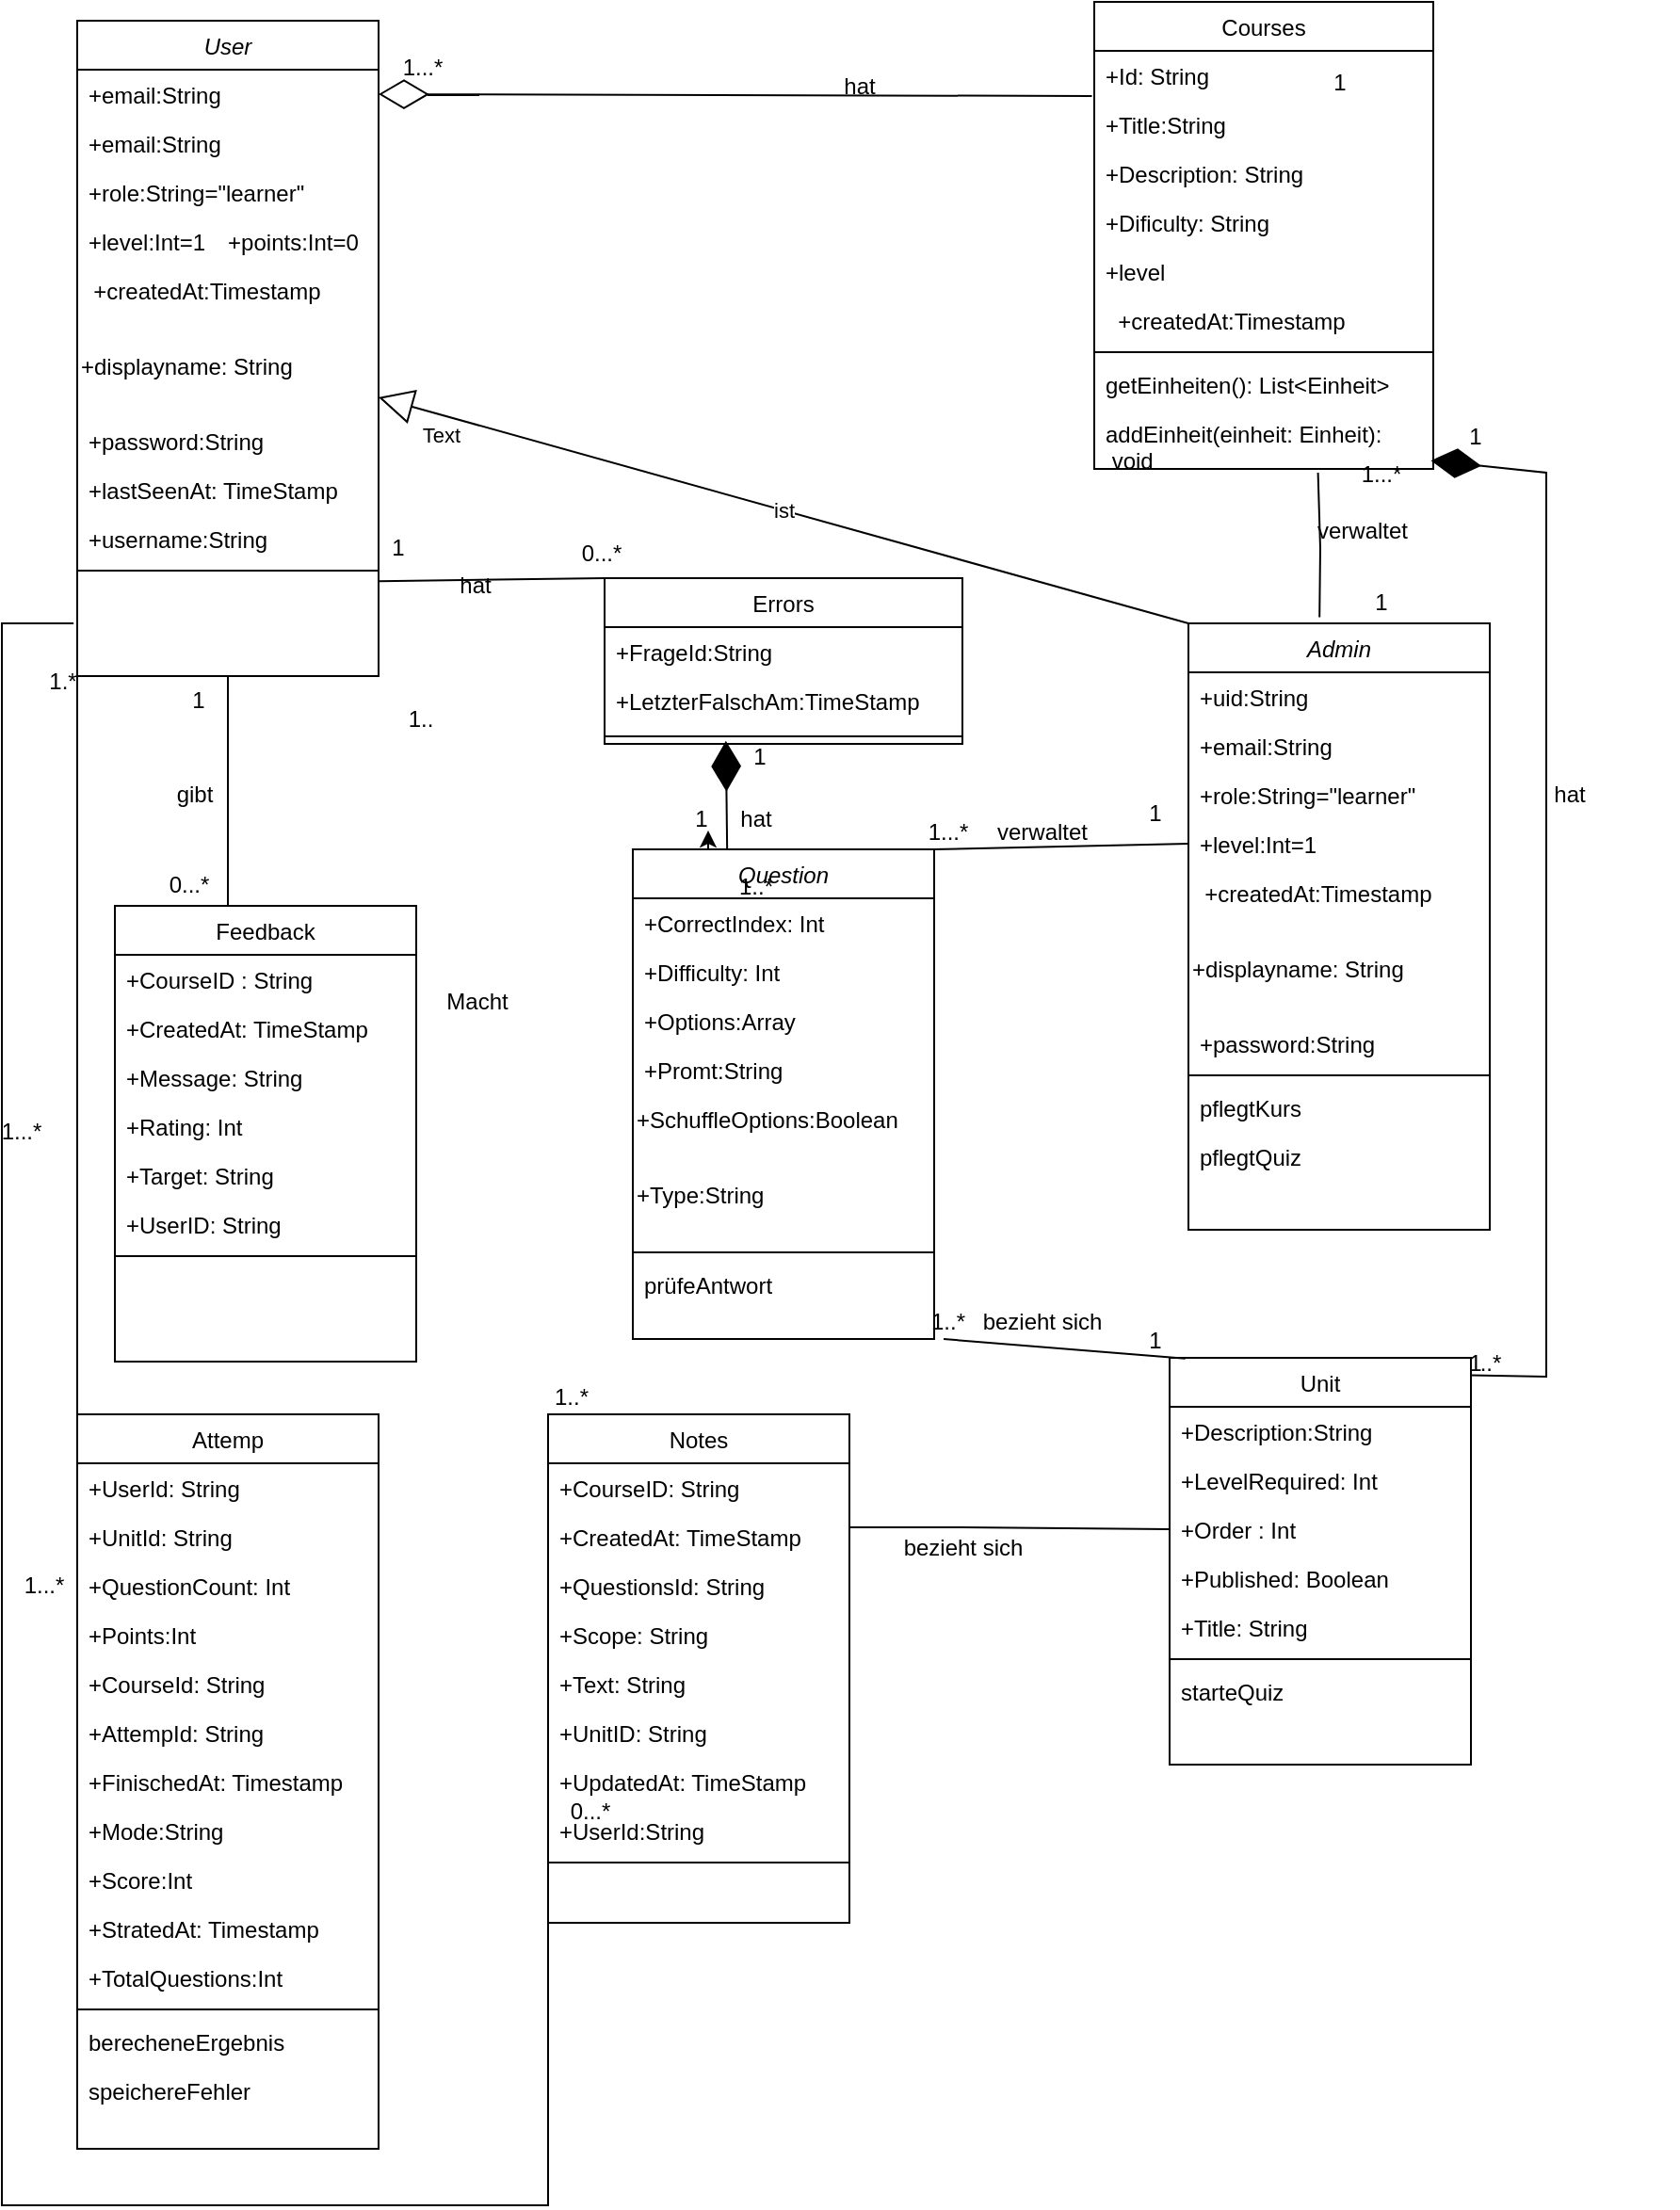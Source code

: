 <mxfile version="28.2.5">
  <diagram id="C5RBs43oDa-KdzZeNtuy" name="Page-1">
    <mxGraphModel dx="1042" dy="626" grid="1" gridSize="10" guides="1" tooltips="1" connect="1" arrows="1" fold="1" page="1" pageScale="1" pageWidth="827" pageHeight="1169" math="0" shadow="0">
      <root>
        <mxCell id="WIyWlLk6GJQsqaUBKTNV-0" />
        <mxCell id="WIyWlLk6GJQsqaUBKTNV-1" parent="WIyWlLk6GJQsqaUBKTNV-0" />
        <mxCell id="zkfFHV4jXpPFQw0GAbJ--0" value="User" style="swimlane;fontStyle=2;align=center;verticalAlign=top;childLayout=stackLayout;horizontal=1;startSize=26;horizontalStack=0;resizeParent=1;resizeLast=0;collapsible=1;marginBottom=0;rounded=0;shadow=0;strokeWidth=1;" parent="WIyWlLk6GJQsqaUBKTNV-1" vertex="1">
          <mxGeometry x="60" y="40" width="160" height="348" as="geometry">
            <mxRectangle x="230" y="140" width="160" height="26" as="alternateBounds" />
          </mxGeometry>
        </mxCell>
        <mxCell id="zkfFHV4jXpPFQw0GAbJ--2" value="+email:String" style="text;align=left;verticalAlign=top;spacingLeft=4;spacingRight=4;overflow=hidden;rotatable=0;points=[[0,0.5],[1,0.5]];portConstraint=eastwest;rounded=0;shadow=0;html=0;" parent="zkfFHV4jXpPFQw0GAbJ--0" vertex="1">
          <mxGeometry y="26" width="160" height="26" as="geometry" />
        </mxCell>
        <mxCell id="rGgKMOT6_fQqykuTg_0c-63" value="+email:String" style="text;align=left;verticalAlign=top;spacingLeft=4;spacingRight=4;overflow=hidden;rotatable=0;points=[[0,0.5],[1,0.5]];portConstraint=eastwest;rounded=0;shadow=0;html=0;" parent="zkfFHV4jXpPFQw0GAbJ--0" vertex="1">
          <mxGeometry y="52" width="160" height="26" as="geometry" />
        </mxCell>
        <mxCell id="zkfFHV4jXpPFQw0GAbJ--3" value="+role:String=&quot;learner&quot;" style="text;align=left;verticalAlign=top;spacingLeft=4;spacingRight=4;overflow=hidden;rotatable=0;points=[[0,0.5],[1,0.5]];portConstraint=eastwest;rounded=0;shadow=0;html=0;" parent="zkfFHV4jXpPFQw0GAbJ--0" vertex="1">
          <mxGeometry y="78" width="160" height="26" as="geometry" />
        </mxCell>
        <mxCell id="rGgKMOT6_fQqykuTg_0c-1" value="+level:Int=1 +points:Int=0" style="text;align=left;verticalAlign=top;spacingLeft=4;spacingRight=4;overflow=hidden;rotatable=0;points=[[0,0.5],[1,0.5]];portConstraint=eastwest;rounded=0;shadow=0;html=0;" parent="zkfFHV4jXpPFQw0GAbJ--0" vertex="1">
          <mxGeometry y="104" width="160" height="26" as="geometry" />
        </mxCell>
        <mxCell id="rGgKMOT6_fQqykuTg_0c-2" value="&amp;nbsp; +createdAt:Timestamp" style="text;whiteSpace=wrap;html=1;" parent="zkfFHV4jXpPFQw0GAbJ--0" vertex="1">
          <mxGeometry y="130" width="160" height="40" as="geometry" />
        </mxCell>
        <mxCell id="rGgKMOT6_fQqykuTg_0c-4" value="+displayname: String" style="text;whiteSpace=wrap;html=1;" parent="zkfFHV4jXpPFQw0GAbJ--0" vertex="1">
          <mxGeometry y="170" width="160" height="40" as="geometry" />
        </mxCell>
        <mxCell id="rGgKMOT6_fQqykuTg_0c-6" value="+password:String" style="text;align=left;verticalAlign=top;spacingLeft=4;spacingRight=4;overflow=hidden;rotatable=0;points=[[0,0.5],[1,0.5]];portConstraint=eastwest;rounded=0;shadow=0;html=0;" parent="zkfFHV4jXpPFQw0GAbJ--0" vertex="1">
          <mxGeometry y="210" width="160" height="26" as="geometry" />
        </mxCell>
        <mxCell id="rGgKMOT6_fQqykuTg_0c-66" value="+lastSeenAt: TimeStamp" style="text;align=left;verticalAlign=top;spacingLeft=4;spacingRight=4;overflow=hidden;rotatable=0;points=[[0,0.5],[1,0.5]];portConstraint=eastwest;rounded=0;shadow=0;html=0;" parent="zkfFHV4jXpPFQw0GAbJ--0" vertex="1">
          <mxGeometry y="236" width="160" height="26" as="geometry" />
        </mxCell>
        <mxCell id="rGgKMOT6_fQqykuTg_0c-67" value="+username:String" style="text;align=left;verticalAlign=top;spacingLeft=4;spacingRight=4;overflow=hidden;rotatable=0;points=[[0,0.5],[1,0.5]];portConstraint=eastwest;rounded=0;shadow=0;html=0;" parent="zkfFHV4jXpPFQw0GAbJ--0" vertex="1">
          <mxGeometry y="262" width="160" height="26" as="geometry" />
        </mxCell>
        <mxCell id="zkfFHV4jXpPFQw0GAbJ--4" value="" style="line;html=1;strokeWidth=1;align=left;verticalAlign=middle;spacingTop=-1;spacingLeft=3;spacingRight=3;rotatable=0;labelPosition=right;points=[];portConstraint=eastwest;" parent="zkfFHV4jXpPFQw0GAbJ--0" vertex="1">
          <mxGeometry y="288" width="160" height="8" as="geometry" />
        </mxCell>
        <mxCell id="zkfFHV4jXpPFQw0GAbJ--5" value=" " style="text;align=left;verticalAlign=top;spacingLeft=4;spacingRight=4;overflow=hidden;rotatable=0;points=[[0,0.5],[1,0.5]];portConstraint=eastwest;" parent="zkfFHV4jXpPFQw0GAbJ--0" vertex="1">
          <mxGeometry y="296" width="160" height="26" as="geometry" />
        </mxCell>
        <mxCell id="zkfFHV4jXpPFQw0GAbJ--13" value="Errors" style="swimlane;fontStyle=0;align=center;verticalAlign=top;childLayout=stackLayout;horizontal=1;startSize=26;horizontalStack=0;resizeParent=1;resizeLast=0;collapsible=1;marginBottom=0;rounded=0;shadow=0;strokeWidth=1;" parent="WIyWlLk6GJQsqaUBKTNV-1" vertex="1">
          <mxGeometry x="340" y="336" width="190" height="88" as="geometry">
            <mxRectangle x="340" y="380" width="170" height="26" as="alternateBounds" />
          </mxGeometry>
        </mxCell>
        <mxCell id="zkfFHV4jXpPFQw0GAbJ--14" value="+FrageId:String" style="text;align=left;verticalAlign=top;spacingLeft=4;spacingRight=4;overflow=hidden;rotatable=0;points=[[0,0.5],[1,0.5]];portConstraint=eastwest;" parent="zkfFHV4jXpPFQw0GAbJ--13" vertex="1">
          <mxGeometry y="26" width="190" height="26" as="geometry" />
        </mxCell>
        <mxCell id="rGgKMOT6_fQqykuTg_0c-87" value="+LetzterFalschAm:TimeStamp" style="text;align=left;verticalAlign=top;spacingLeft=4;spacingRight=4;overflow=hidden;rotatable=0;points=[[0,0.5],[1,0.5]];portConstraint=eastwest;" parent="zkfFHV4jXpPFQw0GAbJ--13" vertex="1">
          <mxGeometry y="52" width="190" height="28" as="geometry" />
        </mxCell>
        <mxCell id="zkfFHV4jXpPFQw0GAbJ--15" value="" style="line;html=1;strokeWidth=1;align=left;verticalAlign=middle;spacingTop=-1;spacingLeft=3;spacingRight=3;rotatable=0;labelPosition=right;points=[];portConstraint=eastwest;" parent="zkfFHV4jXpPFQw0GAbJ--13" vertex="1">
          <mxGeometry y="80" width="190" height="8" as="geometry" />
        </mxCell>
        <mxCell id="zkfFHV4jXpPFQw0GAbJ--17" value="Courses" style="swimlane;fontStyle=0;align=center;verticalAlign=top;childLayout=stackLayout;horizontal=1;startSize=26;horizontalStack=0;resizeParent=1;resizeLast=0;collapsible=1;marginBottom=0;rounded=0;shadow=0;strokeWidth=1;" parent="WIyWlLk6GJQsqaUBKTNV-1" vertex="1">
          <mxGeometry x="600" y="30" width="180" height="248" as="geometry">
            <mxRectangle x="550" y="140" width="160" height="26" as="alternateBounds" />
          </mxGeometry>
        </mxCell>
        <mxCell id="zkfFHV4jXpPFQw0GAbJ--18" value="+Id: String" style="text;align=left;verticalAlign=top;spacingLeft=4;spacingRight=4;overflow=hidden;rotatable=0;points=[[0,0.5],[1,0.5]];portConstraint=eastwest;" parent="zkfFHV4jXpPFQw0GAbJ--17" vertex="1">
          <mxGeometry y="26" width="180" height="26" as="geometry" />
        </mxCell>
        <mxCell id="zkfFHV4jXpPFQw0GAbJ--19" value="+Title:String" style="text;align=left;verticalAlign=top;spacingLeft=4;spacingRight=4;overflow=hidden;rotatable=0;points=[[0,0.5],[1,0.5]];portConstraint=eastwest;rounded=0;shadow=0;html=0;" parent="zkfFHV4jXpPFQw0GAbJ--17" vertex="1">
          <mxGeometry y="52" width="180" height="26" as="geometry" />
        </mxCell>
        <mxCell id="zkfFHV4jXpPFQw0GAbJ--20" value="+Description: String" style="text;align=left;verticalAlign=top;spacingLeft=4;spacingRight=4;overflow=hidden;rotatable=0;points=[[0,0.5],[1,0.5]];portConstraint=eastwest;rounded=0;shadow=0;html=0;" parent="zkfFHV4jXpPFQw0GAbJ--17" vertex="1">
          <mxGeometry y="78" width="180" height="26" as="geometry" />
        </mxCell>
        <mxCell id="zkfFHV4jXpPFQw0GAbJ--21" value="+Dificulty: String" style="text;align=left;verticalAlign=top;spacingLeft=4;spacingRight=4;overflow=hidden;rotatable=0;points=[[0,0.5],[1,0.5]];portConstraint=eastwest;rounded=0;shadow=0;html=0;" parent="zkfFHV4jXpPFQw0GAbJ--17" vertex="1">
          <mxGeometry y="104" width="180" height="26" as="geometry" />
        </mxCell>
        <mxCell id="rGgKMOT6_fQqykuTg_0c-62" value="+level" style="text;align=left;verticalAlign=top;spacingLeft=4;spacingRight=4;overflow=hidden;rotatable=0;points=[[0,0.5],[1,0.5]];portConstraint=eastwest;rounded=0;shadow=0;html=0;" parent="zkfFHV4jXpPFQw0GAbJ--17" vertex="1">
          <mxGeometry y="130" width="180" height="26" as="geometry" />
        </mxCell>
        <mxCell id="zkfFHV4jXpPFQw0GAbJ--22" value="  +createdAt:Timestamp" style="text;align=left;verticalAlign=top;spacingLeft=4;spacingRight=4;overflow=hidden;rotatable=0;points=[[0,0.5],[1,0.5]];portConstraint=eastwest;rounded=0;shadow=0;html=0;" parent="zkfFHV4jXpPFQw0GAbJ--17" vertex="1">
          <mxGeometry y="156" width="180" height="26" as="geometry" />
        </mxCell>
        <mxCell id="zkfFHV4jXpPFQw0GAbJ--23" value="" style="line;html=1;strokeWidth=1;align=left;verticalAlign=middle;spacingTop=-1;spacingLeft=3;spacingRight=3;rotatable=0;labelPosition=right;points=[];portConstraint=eastwest;" parent="zkfFHV4jXpPFQw0GAbJ--17" vertex="1">
          <mxGeometry y="182" width="180" height="8" as="geometry" />
        </mxCell>
        <mxCell id="zkfFHV4jXpPFQw0GAbJ--24" value="getEinheiten(): List&lt;Einheit&gt;" style="text;align=left;verticalAlign=top;spacingLeft=4;spacingRight=4;overflow=hidden;rotatable=0;points=[[0,0.5],[1,0.5]];portConstraint=eastwest;" parent="zkfFHV4jXpPFQw0GAbJ--17" vertex="1">
          <mxGeometry y="190" width="180" height="26" as="geometry" />
        </mxCell>
        <mxCell id="zkfFHV4jXpPFQw0GAbJ--25" value="addEinheit(einheit: Einheit):&#xa; void" style="text;align=left;verticalAlign=top;spacingLeft=4;spacingRight=4;overflow=hidden;rotatable=0;points=[[0,0.5],[1,0.5]];portConstraint=eastwest;" parent="zkfFHV4jXpPFQw0GAbJ--17" vertex="1">
          <mxGeometry y="216" width="180" height="32" as="geometry" />
        </mxCell>
        <mxCell id="rGgKMOT6_fQqykuTg_0c-7" value="Admin" style="swimlane;fontStyle=2;align=center;verticalAlign=top;childLayout=stackLayout;horizontal=1;startSize=26;horizontalStack=0;resizeParent=1;resizeLast=0;collapsible=1;marginBottom=0;rounded=0;shadow=0;strokeWidth=1;" parent="WIyWlLk6GJQsqaUBKTNV-1" vertex="1">
          <mxGeometry x="650" y="360" width="160" height="322" as="geometry">
            <mxRectangle x="230" y="140" width="160" height="26" as="alternateBounds" />
          </mxGeometry>
        </mxCell>
        <mxCell id="rGgKMOT6_fQqykuTg_0c-8" value="+uid:String " style="text;align=left;verticalAlign=top;spacingLeft=4;spacingRight=4;overflow=hidden;rotatable=0;points=[[0,0.5],[1,0.5]];portConstraint=eastwest;" parent="rGgKMOT6_fQqykuTg_0c-7" vertex="1">
          <mxGeometry y="26" width="160" height="26" as="geometry" />
        </mxCell>
        <mxCell id="rGgKMOT6_fQqykuTg_0c-9" value="+email:String" style="text;align=left;verticalAlign=top;spacingLeft=4;spacingRight=4;overflow=hidden;rotatable=0;points=[[0,0.5],[1,0.5]];portConstraint=eastwest;rounded=0;shadow=0;html=0;" parent="rGgKMOT6_fQqykuTg_0c-7" vertex="1">
          <mxGeometry y="52" width="160" height="26" as="geometry" />
        </mxCell>
        <mxCell id="rGgKMOT6_fQqykuTg_0c-10" value="+role:String=&quot;learner&quot;" style="text;align=left;verticalAlign=top;spacingLeft=4;spacingRight=4;overflow=hidden;rotatable=0;points=[[0,0.5],[1,0.5]];portConstraint=eastwest;rounded=0;shadow=0;html=0;" parent="rGgKMOT6_fQqykuTg_0c-7" vertex="1">
          <mxGeometry y="78" width="160" height="26" as="geometry" />
        </mxCell>
        <mxCell id="rGgKMOT6_fQqykuTg_0c-11" value="+level:Int=1 " style="text;align=left;verticalAlign=top;spacingLeft=4;spacingRight=4;overflow=hidden;rotatable=0;points=[[0,0.5],[1,0.5]];portConstraint=eastwest;rounded=0;shadow=0;html=0;" parent="rGgKMOT6_fQqykuTg_0c-7" vertex="1">
          <mxGeometry y="104" width="160" height="26" as="geometry" />
        </mxCell>
        <mxCell id="rGgKMOT6_fQqykuTg_0c-12" value="&amp;nbsp; +createdAt:Timestamp" style="text;whiteSpace=wrap;html=1;" parent="rGgKMOT6_fQqykuTg_0c-7" vertex="1">
          <mxGeometry y="130" width="160" height="40" as="geometry" />
        </mxCell>
        <mxCell id="rGgKMOT6_fQqykuTg_0c-13" value="+displayname: String" style="text;whiteSpace=wrap;html=1;" parent="rGgKMOT6_fQqykuTg_0c-7" vertex="1">
          <mxGeometry y="170" width="160" height="40" as="geometry" />
        </mxCell>
        <mxCell id="rGgKMOT6_fQqykuTg_0c-14" value="+password:String" style="text;align=left;verticalAlign=top;spacingLeft=4;spacingRight=4;overflow=hidden;rotatable=0;points=[[0,0.5],[1,0.5]];portConstraint=eastwest;rounded=0;shadow=0;html=0;" parent="rGgKMOT6_fQqykuTg_0c-7" vertex="1">
          <mxGeometry y="210" width="160" height="26" as="geometry" />
        </mxCell>
        <mxCell id="rGgKMOT6_fQqykuTg_0c-15" value="" style="line;html=1;strokeWidth=1;align=left;verticalAlign=middle;spacingTop=-1;spacingLeft=3;spacingRight=3;rotatable=0;labelPosition=right;points=[];portConstraint=eastwest;" parent="rGgKMOT6_fQqykuTg_0c-7" vertex="1">
          <mxGeometry y="236" width="160" height="8" as="geometry" />
        </mxCell>
        <mxCell id="rGgKMOT6_fQqykuTg_0c-16" value="pflegtKurs" style="text;align=left;verticalAlign=top;spacingLeft=4;spacingRight=4;overflow=hidden;rotatable=0;points=[[0,0.5],[1,0.5]];portConstraint=eastwest;" parent="rGgKMOT6_fQqykuTg_0c-7" vertex="1">
          <mxGeometry y="244" width="160" height="26" as="geometry" />
        </mxCell>
        <mxCell id="rGgKMOT6_fQqykuTg_0c-97" value="pflegtQuiz" style="text;align=left;verticalAlign=top;spacingLeft=4;spacingRight=4;overflow=hidden;rotatable=0;points=[[0,0.5],[1,0.5]];portConstraint=eastwest;" parent="rGgKMOT6_fQqykuTg_0c-7" vertex="1">
          <mxGeometry y="270" width="160" height="26" as="geometry" />
        </mxCell>
        <mxCell id="rGgKMOT6_fQqykuTg_0c-17" value="Notes" style="swimlane;fontStyle=0;align=center;verticalAlign=top;childLayout=stackLayout;horizontal=1;startSize=26;horizontalStack=0;resizeParent=1;resizeLast=0;collapsible=1;marginBottom=0;rounded=0;shadow=0;strokeWidth=1;" parent="WIyWlLk6GJQsqaUBKTNV-1" vertex="1">
          <mxGeometry x="310" y="780" width="160" height="270" as="geometry">
            <mxRectangle x="550" y="140" width="160" height="26" as="alternateBounds" />
          </mxGeometry>
        </mxCell>
        <mxCell id="rGgKMOT6_fQqykuTg_0c-18" value="+CourseID: String" style="text;align=left;verticalAlign=top;spacingLeft=4;spacingRight=4;overflow=hidden;rotatable=0;points=[[0,0.5],[1,0.5]];portConstraint=eastwest;" parent="rGgKMOT6_fQqykuTg_0c-17" vertex="1">
          <mxGeometry y="26" width="160" height="26" as="geometry" />
        </mxCell>
        <mxCell id="rGgKMOT6_fQqykuTg_0c-19" value="+CreatedAt: TimeStamp" style="text;align=left;verticalAlign=top;spacingLeft=4;spacingRight=4;overflow=hidden;rotatable=0;points=[[0,0.5],[1,0.5]];portConstraint=eastwest;rounded=0;shadow=0;html=0;" parent="rGgKMOT6_fQqykuTg_0c-17" vertex="1">
          <mxGeometry y="52" width="160" height="26" as="geometry" />
        </mxCell>
        <mxCell id="rGgKMOT6_fQqykuTg_0c-20" value="+QuestionsId: String" style="text;align=left;verticalAlign=top;spacingLeft=4;spacingRight=4;overflow=hidden;rotatable=0;points=[[0,0.5],[1,0.5]];portConstraint=eastwest;rounded=0;shadow=0;html=0;" parent="rGgKMOT6_fQqykuTg_0c-17" vertex="1">
          <mxGeometry y="78" width="160" height="26" as="geometry" />
        </mxCell>
        <mxCell id="rGgKMOT6_fQqykuTg_0c-21" value="+Scope: String" style="text;align=left;verticalAlign=top;spacingLeft=4;spacingRight=4;overflow=hidden;rotatable=0;points=[[0,0.5],[1,0.5]];portConstraint=eastwest;rounded=0;shadow=0;html=0;" parent="rGgKMOT6_fQqykuTg_0c-17" vertex="1">
          <mxGeometry y="104" width="160" height="26" as="geometry" />
        </mxCell>
        <mxCell id="rGgKMOT6_fQqykuTg_0c-90" value="+Text: String" style="text;align=left;verticalAlign=top;spacingLeft=4;spacingRight=4;overflow=hidden;rotatable=0;points=[[0,0.5],[1,0.5]];portConstraint=eastwest;" parent="rGgKMOT6_fQqykuTg_0c-17" vertex="1">
          <mxGeometry y="130" width="160" height="26" as="geometry" />
        </mxCell>
        <mxCell id="rGgKMOT6_fQqykuTg_0c-88" value="+UnitID: String" style="text;align=left;verticalAlign=top;spacingLeft=4;spacingRight=4;overflow=hidden;rotatable=0;points=[[0,0.5],[1,0.5]];portConstraint=eastwest;" parent="rGgKMOT6_fQqykuTg_0c-17" vertex="1">
          <mxGeometry y="156" width="160" height="26" as="geometry" />
        </mxCell>
        <mxCell id="rGgKMOT6_fQqykuTg_0c-89" value="+UpdatedAt: TimeStamp" style="text;align=left;verticalAlign=top;spacingLeft=4;spacingRight=4;overflow=hidden;rotatable=0;points=[[0,0.5],[1,0.5]];portConstraint=eastwest;" parent="rGgKMOT6_fQqykuTg_0c-17" vertex="1">
          <mxGeometry y="182" width="160" height="26" as="geometry" />
        </mxCell>
        <mxCell id="rGgKMOT6_fQqykuTg_0c-22" value="+UserId:String" style="text;align=left;verticalAlign=top;spacingLeft=4;spacingRight=4;overflow=hidden;rotatable=0;points=[[0,0.5],[1,0.5]];portConstraint=eastwest;rounded=0;shadow=0;html=0;" parent="rGgKMOT6_fQqykuTg_0c-17" vertex="1">
          <mxGeometry y="208" width="160" height="26" as="geometry" />
        </mxCell>
        <mxCell id="rGgKMOT6_fQqykuTg_0c-23" value="" style="line;html=1;strokeWidth=1;align=left;verticalAlign=middle;spacingTop=-1;spacingLeft=3;spacingRight=3;rotatable=0;labelPosition=right;points=[];portConstraint=eastwest;" parent="rGgKMOT6_fQqykuTg_0c-17" vertex="1">
          <mxGeometry y="234" width="160" height="8" as="geometry" />
        </mxCell>
        <mxCell id="rGgKMOT6_fQqykuTg_0c-24" value=" " style="text;align=left;verticalAlign=top;spacingLeft=4;spacingRight=4;overflow=hidden;rotatable=0;points=[[0,0.5],[1,0.5]];portConstraint=eastwest;" parent="rGgKMOT6_fQqykuTg_0c-17" vertex="1">
          <mxGeometry y="242" width="160" height="26" as="geometry" />
        </mxCell>
        <mxCell id="rGgKMOT6_fQqykuTg_0c-26" value="Attemp" style="swimlane;fontStyle=0;align=center;verticalAlign=top;childLayout=stackLayout;horizontal=1;startSize=26;horizontalStack=0;resizeParent=1;resizeLast=0;collapsible=1;marginBottom=0;rounded=0;shadow=0;strokeWidth=1;" parent="WIyWlLk6GJQsqaUBKTNV-1" vertex="1">
          <mxGeometry x="60" y="780" width="160" height="390" as="geometry">
            <mxRectangle x="550" y="140" width="160" height="26" as="alternateBounds" />
          </mxGeometry>
        </mxCell>
        <mxCell id="rGgKMOT6_fQqykuTg_0c-27" value="+UserId: String" style="text;align=left;verticalAlign=top;spacingLeft=4;spacingRight=4;overflow=hidden;rotatable=0;points=[[0,0.5],[1,0.5]];portConstraint=eastwest;" parent="rGgKMOT6_fQqykuTg_0c-26" vertex="1">
          <mxGeometry y="26" width="160" height="26" as="geometry" />
        </mxCell>
        <mxCell id="rGgKMOT6_fQqykuTg_0c-28" value="+UnitId: String" style="text;align=left;verticalAlign=top;spacingLeft=4;spacingRight=4;overflow=hidden;rotatable=0;points=[[0,0.5],[1,0.5]];portConstraint=eastwest;rounded=0;shadow=0;html=0;" parent="rGgKMOT6_fQqykuTg_0c-26" vertex="1">
          <mxGeometry y="52" width="160" height="26" as="geometry" />
        </mxCell>
        <mxCell id="rGgKMOT6_fQqykuTg_0c-29" value="+QuestionCount: Int" style="text;align=left;verticalAlign=top;spacingLeft=4;spacingRight=4;overflow=hidden;rotatable=0;points=[[0,0.5],[1,0.5]];portConstraint=eastwest;rounded=0;shadow=0;html=0;" parent="rGgKMOT6_fQqykuTg_0c-26" vertex="1">
          <mxGeometry y="78" width="160" height="26" as="geometry" />
        </mxCell>
        <mxCell id="rGgKMOT6_fQqykuTg_0c-30" value="+Points:Int" style="text;align=left;verticalAlign=top;spacingLeft=4;spacingRight=4;overflow=hidden;rotatable=0;points=[[0,0.5],[1,0.5]];portConstraint=eastwest;rounded=0;shadow=0;html=0;" parent="rGgKMOT6_fQqykuTg_0c-26" vertex="1">
          <mxGeometry y="104" width="160" height="26" as="geometry" />
        </mxCell>
        <mxCell id="rGgKMOT6_fQqykuTg_0c-70" value="+CourseId: String" style="text;align=left;verticalAlign=top;spacingLeft=4;spacingRight=4;overflow=hidden;rotatable=0;points=[[0,0.5],[1,0.5]];portConstraint=eastwest;rounded=0;shadow=0;html=0;" parent="rGgKMOT6_fQqykuTg_0c-26" vertex="1">
          <mxGeometry y="130" width="160" height="26" as="geometry" />
        </mxCell>
        <mxCell id="rGgKMOT6_fQqykuTg_0c-31" value="+AttempId: String" style="text;align=left;verticalAlign=top;spacingLeft=4;spacingRight=4;overflow=hidden;rotatable=0;points=[[0,0.5],[1,0.5]];portConstraint=eastwest;rounded=0;shadow=0;html=0;" parent="rGgKMOT6_fQqykuTg_0c-26" vertex="1">
          <mxGeometry y="156" width="160" height="26" as="geometry" />
        </mxCell>
        <mxCell id="rGgKMOT6_fQqykuTg_0c-74" value="+FinischedAt: Timestamp" style="text;align=left;verticalAlign=top;spacingLeft=4;spacingRight=4;overflow=hidden;rotatable=0;points=[[0,0.5],[1,0.5]];portConstraint=eastwest;rounded=0;shadow=0;html=0;" parent="rGgKMOT6_fQqykuTg_0c-26" vertex="1">
          <mxGeometry y="182" width="160" height="26" as="geometry" />
        </mxCell>
        <mxCell id="rGgKMOT6_fQqykuTg_0c-73" value="+Mode:String" style="text;align=left;verticalAlign=top;spacingLeft=4;spacingRight=4;overflow=hidden;rotatable=0;points=[[0,0.5],[1,0.5]];portConstraint=eastwest;rounded=0;shadow=0;html=0;" parent="rGgKMOT6_fQqykuTg_0c-26" vertex="1">
          <mxGeometry y="208" width="160" height="26" as="geometry" />
        </mxCell>
        <mxCell id="rGgKMOT6_fQqykuTg_0c-72" value="+Score:Int" style="text;align=left;verticalAlign=top;spacingLeft=4;spacingRight=4;overflow=hidden;rotatable=0;points=[[0,0.5],[1,0.5]];portConstraint=eastwest;rounded=0;shadow=0;html=0;" parent="rGgKMOT6_fQqykuTg_0c-26" vertex="1">
          <mxGeometry y="234" width="160" height="26" as="geometry" />
        </mxCell>
        <mxCell id="rGgKMOT6_fQqykuTg_0c-105" value="+StratedAt: Timestamp" style="text;align=left;verticalAlign=top;spacingLeft=4;spacingRight=4;overflow=hidden;rotatable=0;points=[[0,0.5],[1,0.5]];portConstraint=eastwest;rounded=0;shadow=0;html=0;" parent="rGgKMOT6_fQqykuTg_0c-26" vertex="1">
          <mxGeometry y="260" width="160" height="26" as="geometry" />
        </mxCell>
        <mxCell id="rGgKMOT6_fQqykuTg_0c-107" value="+TotalQuestions:Int" style="text;align=left;verticalAlign=top;spacingLeft=4;spacingRight=4;overflow=hidden;rotatable=0;points=[[0,0.5],[1,0.5]];portConstraint=eastwest;rounded=0;shadow=0;html=0;" parent="rGgKMOT6_fQqykuTg_0c-26" vertex="1">
          <mxGeometry y="286" width="160" height="26" as="geometry" />
        </mxCell>
        <mxCell id="rGgKMOT6_fQqykuTg_0c-32" value="" style="line;html=1;strokeWidth=1;align=left;verticalAlign=middle;spacingTop=-1;spacingLeft=3;spacingRight=3;rotatable=0;labelPosition=right;points=[];portConstraint=eastwest;" parent="rGgKMOT6_fQqykuTg_0c-26" vertex="1">
          <mxGeometry y="312" width="160" height="8" as="geometry" />
        </mxCell>
        <mxCell id="rGgKMOT6_fQqykuTg_0c-33" value="berecheneErgebnis" style="text;align=left;verticalAlign=top;spacingLeft=4;spacingRight=4;overflow=hidden;rotatable=0;points=[[0,0.5],[1,0.5]];portConstraint=eastwest;" parent="rGgKMOT6_fQqykuTg_0c-26" vertex="1">
          <mxGeometry y="320" width="160" height="26" as="geometry" />
        </mxCell>
        <mxCell id="rGgKMOT6_fQqykuTg_0c-34" value="speichereFehler" style="text;align=left;verticalAlign=top;spacingLeft=4;spacingRight=4;overflow=hidden;rotatable=0;points=[[0,0.5],[1,0.5]];portConstraint=eastwest;" parent="rGgKMOT6_fQqykuTg_0c-26" vertex="1">
          <mxGeometry y="346" width="160" height="26" as="geometry" />
        </mxCell>
        <mxCell id="rGgKMOT6_fQqykuTg_0c-35" value="Unit" style="swimlane;fontStyle=0;align=center;verticalAlign=top;childLayout=stackLayout;horizontal=1;startSize=26;horizontalStack=0;resizeParent=1;resizeLast=0;collapsible=1;marginBottom=0;rounded=0;shadow=0;strokeWidth=1;" parent="WIyWlLk6GJQsqaUBKTNV-1" vertex="1">
          <mxGeometry x="640" y="750" width="160" height="216" as="geometry">
            <mxRectangle x="550" y="140" width="160" height="26" as="alternateBounds" />
          </mxGeometry>
        </mxCell>
        <mxCell id="rGgKMOT6_fQqykuTg_0c-36" value="+Description:String" style="text;align=left;verticalAlign=top;spacingLeft=4;spacingRight=4;overflow=hidden;rotatable=0;points=[[0,0.5],[1,0.5]];portConstraint=eastwest;" parent="rGgKMOT6_fQqykuTg_0c-35" vertex="1">
          <mxGeometry y="26" width="160" height="26" as="geometry" />
        </mxCell>
        <mxCell id="rGgKMOT6_fQqykuTg_0c-37" value="+LevelRequired: Int" style="text;align=left;verticalAlign=top;spacingLeft=4;spacingRight=4;overflow=hidden;rotatable=0;points=[[0,0.5],[1,0.5]];portConstraint=eastwest;rounded=0;shadow=0;html=0;" parent="rGgKMOT6_fQqykuTg_0c-35" vertex="1">
          <mxGeometry y="52" width="160" height="26" as="geometry" />
        </mxCell>
        <mxCell id="rGgKMOT6_fQqykuTg_0c-38" value="+Order : Int" style="text;align=left;verticalAlign=top;spacingLeft=4;spacingRight=4;overflow=hidden;rotatable=0;points=[[0,0.5],[1,0.5]];portConstraint=eastwest;rounded=0;shadow=0;html=0;" parent="rGgKMOT6_fQqykuTg_0c-35" vertex="1">
          <mxGeometry y="78" width="160" height="26" as="geometry" />
        </mxCell>
        <mxCell id="rGgKMOT6_fQqykuTg_0c-39" value="+Published: Boolean" style="text;align=left;verticalAlign=top;spacingLeft=4;spacingRight=4;overflow=hidden;rotatable=0;points=[[0,0.5],[1,0.5]];portConstraint=eastwest;rounded=0;shadow=0;html=0;" parent="rGgKMOT6_fQqykuTg_0c-35" vertex="1">
          <mxGeometry y="104" width="160" height="26" as="geometry" />
        </mxCell>
        <mxCell id="rGgKMOT6_fQqykuTg_0c-40" value="+Title: String" style="text;align=left;verticalAlign=top;spacingLeft=4;spacingRight=4;overflow=hidden;rotatable=0;points=[[0,0.5],[1,0.5]];portConstraint=eastwest;rounded=0;shadow=0;html=0;" parent="rGgKMOT6_fQqykuTg_0c-35" vertex="1">
          <mxGeometry y="130" width="160" height="26" as="geometry" />
        </mxCell>
        <mxCell id="rGgKMOT6_fQqykuTg_0c-41" value="" style="line;html=1;strokeWidth=1;align=left;verticalAlign=middle;spacingTop=-1;spacingLeft=3;spacingRight=3;rotatable=0;labelPosition=right;points=[];portConstraint=eastwest;" parent="rGgKMOT6_fQqykuTg_0c-35" vertex="1">
          <mxGeometry y="156" width="160" height="8" as="geometry" />
        </mxCell>
        <mxCell id="rGgKMOT6_fQqykuTg_0c-42" value="starteQuiz" style="text;align=left;verticalAlign=top;spacingLeft=4;spacingRight=4;overflow=hidden;rotatable=0;points=[[0,0.5],[1,0.5]];portConstraint=eastwest;" parent="rGgKMOT6_fQqykuTg_0c-35" vertex="1">
          <mxGeometry y="164" width="160" height="26" as="geometry" />
        </mxCell>
        <mxCell id="rGgKMOT6_fQqykuTg_0c-43" value=" " style="text;align=left;verticalAlign=top;spacingLeft=4;spacingRight=4;overflow=hidden;rotatable=0;points=[[0,0.5],[1,0.5]];portConstraint=eastwest;" parent="rGgKMOT6_fQqykuTg_0c-35" vertex="1">
          <mxGeometry y="190" width="160" height="26" as="geometry" />
        </mxCell>
        <mxCell id="rGgKMOT6_fQqykuTg_0c-44" value="Feedback" style="swimlane;fontStyle=0;align=center;verticalAlign=top;childLayout=stackLayout;horizontal=1;startSize=26;horizontalStack=0;resizeParent=1;resizeLast=0;collapsible=1;marginBottom=0;rounded=0;shadow=0;strokeWidth=1;" parent="WIyWlLk6GJQsqaUBKTNV-1" vertex="1">
          <mxGeometry x="80" y="510" width="160" height="242" as="geometry">
            <mxRectangle x="550" y="140" width="160" height="26" as="alternateBounds" />
          </mxGeometry>
        </mxCell>
        <mxCell id="rGgKMOT6_fQqykuTg_0c-45" value="+CourseID : String" style="text;align=left;verticalAlign=top;spacingLeft=4;spacingRight=4;overflow=hidden;rotatable=0;points=[[0,0.5],[1,0.5]];portConstraint=eastwest;" parent="rGgKMOT6_fQqykuTg_0c-44" vertex="1">
          <mxGeometry y="26" width="160" height="26" as="geometry" />
        </mxCell>
        <mxCell id="rGgKMOT6_fQqykuTg_0c-46" value="+CreatedAt: TimeStamp" style="text;align=left;verticalAlign=top;spacingLeft=4;spacingRight=4;overflow=hidden;rotatable=0;points=[[0,0.5],[1,0.5]];portConstraint=eastwest;rounded=0;shadow=0;html=0;" parent="rGgKMOT6_fQqykuTg_0c-44" vertex="1">
          <mxGeometry y="52" width="160" height="26" as="geometry" />
        </mxCell>
        <mxCell id="rGgKMOT6_fQqykuTg_0c-47" value="+Message: String" style="text;align=left;verticalAlign=top;spacingLeft=4;spacingRight=4;overflow=hidden;rotatable=0;points=[[0,0.5],[1,0.5]];portConstraint=eastwest;rounded=0;shadow=0;html=0;" parent="rGgKMOT6_fQqykuTg_0c-44" vertex="1">
          <mxGeometry y="78" width="160" height="26" as="geometry" />
        </mxCell>
        <mxCell id="rGgKMOT6_fQqykuTg_0c-48" value="+Rating: Int" style="text;align=left;verticalAlign=top;spacingLeft=4;spacingRight=4;overflow=hidden;rotatable=0;points=[[0,0.5],[1,0.5]];portConstraint=eastwest;rounded=0;shadow=0;html=0;" parent="rGgKMOT6_fQqykuTg_0c-44" vertex="1">
          <mxGeometry y="104" width="160" height="26" as="geometry" />
        </mxCell>
        <mxCell id="rGgKMOT6_fQqykuTg_0c-49" value="+Target: String" style="text;align=left;verticalAlign=top;spacingLeft=4;spacingRight=4;overflow=hidden;rotatable=0;points=[[0,0.5],[1,0.5]];portConstraint=eastwest;rounded=0;shadow=0;html=0;" parent="rGgKMOT6_fQqykuTg_0c-44" vertex="1">
          <mxGeometry y="130" width="160" height="26" as="geometry" />
        </mxCell>
        <mxCell id="rGgKMOT6_fQqykuTg_0c-65" value="+UserID: String" style="text;align=left;verticalAlign=top;spacingLeft=4;spacingRight=4;overflow=hidden;rotatable=0;points=[[0,0.5],[1,0.5]];portConstraint=eastwest;rounded=0;shadow=0;html=0;" parent="rGgKMOT6_fQqykuTg_0c-44" vertex="1">
          <mxGeometry y="156" width="160" height="26" as="geometry" />
        </mxCell>
        <mxCell id="rGgKMOT6_fQqykuTg_0c-50" value="" style="line;html=1;strokeWidth=1;align=left;verticalAlign=middle;spacingTop=-1;spacingLeft=3;spacingRight=3;rotatable=0;labelPosition=right;points=[];portConstraint=eastwest;" parent="rGgKMOT6_fQqykuTg_0c-44" vertex="1">
          <mxGeometry y="182" width="160" height="8" as="geometry" />
        </mxCell>
        <mxCell id="rGgKMOT6_fQqykuTg_0c-51" value=" " style="text;align=left;verticalAlign=top;spacingLeft=4;spacingRight=4;overflow=hidden;rotatable=0;points=[[0,0.5],[1,0.5]];portConstraint=eastwest;" parent="rGgKMOT6_fQqykuTg_0c-44" vertex="1">
          <mxGeometry y="190" width="160" height="26" as="geometry" />
        </mxCell>
        <mxCell id="rGgKMOT6_fQqykuTg_0c-52" value=" " style="text;align=left;verticalAlign=top;spacingLeft=4;spacingRight=4;overflow=hidden;rotatable=0;points=[[0,0.5],[1,0.5]];portConstraint=eastwest;" parent="rGgKMOT6_fQqykuTg_0c-44" vertex="1">
          <mxGeometry y="216" width="160" height="26" as="geometry" />
        </mxCell>
        <mxCell id="rGgKMOT6_fQqykuTg_0c-53" value="" style="endArrow=none;html=1;rounded=0;exitX=0.375;exitY=0;exitDx=0;exitDy=0;exitPerimeter=0;entryX=0.5;entryY=1;entryDx=0;entryDy=0;" parent="WIyWlLk6GJQsqaUBKTNV-1" source="rGgKMOT6_fQqykuTg_0c-44" target="zkfFHV4jXpPFQw0GAbJ--0" edge="1">
          <mxGeometry width="50" height="50" relative="1" as="geometry">
            <mxPoint x="100" y="384" as="sourcePoint" />
            <mxPoint x="150" y="390" as="targetPoint" />
          </mxGeometry>
        </mxCell>
        <mxCell id="rGgKMOT6_fQqykuTg_0c-55" value="gibt" style="text;html=1;resizable=0;points=[];;align=center;verticalAlign=middle;labelBackgroundColor=none;rounded=0;shadow=0;strokeWidth=1;fontSize=12;" parent="WIyWlLk6GJQsqaUBKTNV-1" vertex="1" connectable="0">
          <mxGeometry x="180" y="380" as="geometry">
            <mxPoint x="-58" y="71" as="offset" />
          </mxGeometry>
        </mxCell>
        <mxCell id="rGgKMOT6_fQqykuTg_0c-56" value="&lt;span style=&quot;color: rgba(0, 0, 0, 0); font-family: monospace; font-size: 0px; text-align: start;&quot;&gt;%3CmxGraphModel%3E%3Croot%3E%3CmxCell%20id%3D%220%22%2F%3E%3CmxCell%20id%3D%221%22%20parent%3D%220%22%2F%3E%3CmxCell%20id%3D%222%22%20value%3D%22sieht%22%20style%3D%22text%3Bhtml%3D1%3Bresizable%3D0%3Bpoints%3D%5B%5D%3B%3Balign%3Dcenter%3BverticalAlign%3Dmiddle%3BlabelBackgroundColor%3Dnone%3Brounded%3D0%3Bshadow%3D0%3BstrokeWidth%3D1%3BfontSize%3D12%3B%22%20vertex%3D%221%22%20connectable%3D%220%22%20parent%3D%221%22%3E%3CmxGeometry%20x%3D%22398%22%20y%3D%22134%22%20as%3D%22geometry%22%2F%3E%3C%2FmxCell%3E%3C%2Froot%3E%3C%2FmxGraphModel%3E&lt;/span&gt;&lt;span style=&quot;color: rgba(0, 0, 0, 0); font-family: monospace; font-size: 0px; text-align: start;&quot;&gt;%3CmxGraphModel%3E%3Croot%3E%3CmxCell%20id%3D%220%22%2F%3E%3CmxCell%20id%3D%221%22%20parent%3D%220%22%2F%3E%3CmxCell%20id%3D%222%22%20value%3D%22sieht%22%20style%3D%22text%3Bhtml%3D1%3Bresizable%3D0%3Bpoints%3D%5B%5D%3B%3Balign%3Dcenter%3BverticalAlign%3Dmiddle%3BlabelBackgroundColor%3Dnone%3Brounded%3D0%3Bshadow%3D0%3BstrokeWidth%3D1%3BfontSize%3D12%3B%22%20vertex%3D%221%22%20connectable%3D%220%22%20parent%3D%221%22%3E%3CmxGeometry%20x%3D%22398%22%20y%3D%22134%22%20as%3D%22geometry%22%2F%3E%3C%2FmxCell%3E%3C%2Froot%3E%3C%2FmxGraphModel%3E&lt;/span&gt;1" style="text;html=1;resizable=0;points=[];;align=center;verticalAlign=middle;labelBackgroundColor=none;rounded=0;shadow=0;strokeWidth=1;fontSize=12;" parent="WIyWlLk6GJQsqaUBKTNV-1" vertex="1" connectable="0">
          <mxGeometry x="120" y="380" as="geometry">
            <mxPoint x="4" y="21" as="offset" />
          </mxGeometry>
        </mxCell>
        <mxCell id="rGgKMOT6_fQqykuTg_0c-57" value="0...*" style="text;html=1;resizable=0;points=[];;align=center;verticalAlign=middle;labelBackgroundColor=none;rounded=0;shadow=0;strokeWidth=1;fontSize=12;" parent="WIyWlLk6GJQsqaUBKTNV-1" vertex="1" connectable="0">
          <mxGeometry x="130" y="480" as="geometry">
            <mxPoint x="-11" y="19" as="offset" />
          </mxGeometry>
        </mxCell>
        <mxCell id="rGgKMOT6_fQqykuTg_0c-58" value="" style="endArrow=none;html=1;rounded=0;exitX=1.002;exitY=0.062;exitDx=0;exitDy=0;exitPerimeter=0;entryX=0;entryY=0;entryDx=0;entryDy=0;" parent="WIyWlLk6GJQsqaUBKTNV-1" source="zkfFHV4jXpPFQw0GAbJ--5" target="zkfFHV4jXpPFQw0GAbJ--13" edge="1">
          <mxGeometry width="50" height="50" relative="1" as="geometry">
            <mxPoint x="390" y="280" as="sourcePoint" />
            <mxPoint x="440" y="230" as="targetPoint" />
          </mxGeometry>
        </mxCell>
        <mxCell id="rGgKMOT6_fQqykuTg_0c-59" value="hat" style="text;html=1;resizable=0;points=[];;align=center;verticalAlign=middle;labelBackgroundColor=none;rounded=0;shadow=0;strokeWidth=1;fontSize=12;" parent="WIyWlLk6GJQsqaUBKTNV-1" vertex="1" connectable="0">
          <mxGeometry x="280" y="300" as="geometry">
            <mxPoint x="-9" y="40" as="offset" />
          </mxGeometry>
        </mxCell>
        <mxCell id="rGgKMOT6_fQqykuTg_0c-60" value="1" style="text;html=1;resizable=0;points=[];;align=center;verticalAlign=middle;labelBackgroundColor=none;rounded=0;shadow=0;strokeWidth=1;fontSize=12;" parent="WIyWlLk6GJQsqaUBKTNV-1" vertex="1" connectable="0">
          <mxGeometry x="220" y="310" as="geometry">
            <mxPoint x="10" y="10" as="offset" />
          </mxGeometry>
        </mxCell>
        <mxCell id="rGgKMOT6_fQqykuTg_0c-61" value="0...*" style="text;html=1;resizable=0;points=[];;align=center;verticalAlign=middle;labelBackgroundColor=none;rounded=0;shadow=0;strokeWidth=1;fontSize=12;" parent="WIyWlLk6GJQsqaUBKTNV-1" vertex="1" connectable="0">
          <mxGeometry x="350" y="330" as="geometry">
            <mxPoint x="-12" y="-7" as="offset" />
          </mxGeometry>
        </mxCell>
        <mxCell id="M6xkW6rWqprDsLzq2xy--1" style="edgeStyle=orthogonalEdgeStyle;rounded=0;orthogonalLoop=1;jettySize=auto;html=1;exitX=0.25;exitY=0;exitDx=0;exitDy=0;" edge="1" parent="WIyWlLk6GJQsqaUBKTNV-1" source="rGgKMOT6_fQqykuTg_0c-77">
          <mxGeometry relative="1" as="geometry">
            <mxPoint x="395" y="470" as="targetPoint" />
          </mxGeometry>
        </mxCell>
        <mxCell id="rGgKMOT6_fQqykuTg_0c-77" value="Question" style="swimlane;fontStyle=2;align=center;verticalAlign=top;childLayout=stackLayout;horizontal=1;startSize=26;horizontalStack=0;resizeParent=1;resizeLast=0;collapsible=1;marginBottom=0;rounded=0;shadow=0;strokeWidth=1;" parent="WIyWlLk6GJQsqaUBKTNV-1" vertex="1">
          <mxGeometry x="355" y="480" width="160" height="260" as="geometry">
            <mxRectangle x="230" y="140" width="160" height="26" as="alternateBounds" />
          </mxGeometry>
        </mxCell>
        <mxCell id="rGgKMOT6_fQqykuTg_0c-78" value="+CorrectIndex: Int" style="text;align=left;verticalAlign=top;spacingLeft=4;spacingRight=4;overflow=hidden;rotatable=0;points=[[0,0.5],[1,0.5]];portConstraint=eastwest;" parent="rGgKMOT6_fQqykuTg_0c-77" vertex="1">
          <mxGeometry y="26" width="160" height="26" as="geometry" />
        </mxCell>
        <mxCell id="rGgKMOT6_fQqykuTg_0c-79" value="+Difficulty: Int" style="text;align=left;verticalAlign=top;spacingLeft=4;spacingRight=4;overflow=hidden;rotatable=0;points=[[0,0.5],[1,0.5]];portConstraint=eastwest;rounded=0;shadow=0;html=0;" parent="rGgKMOT6_fQqykuTg_0c-77" vertex="1">
          <mxGeometry y="52" width="160" height="26" as="geometry" />
        </mxCell>
        <mxCell id="rGgKMOT6_fQqykuTg_0c-80" value="+Options:Array" style="text;align=left;verticalAlign=top;spacingLeft=4;spacingRight=4;overflow=hidden;rotatable=0;points=[[0,0.5],[1,0.5]];portConstraint=eastwest;rounded=0;shadow=0;html=0;" parent="rGgKMOT6_fQqykuTg_0c-77" vertex="1">
          <mxGeometry y="78" width="160" height="26" as="geometry" />
        </mxCell>
        <mxCell id="rGgKMOT6_fQqykuTg_0c-81" value="+Promt:String" style="text;align=left;verticalAlign=top;spacingLeft=4;spacingRight=4;overflow=hidden;rotatable=0;points=[[0,0.5],[1,0.5]];portConstraint=eastwest;rounded=0;shadow=0;html=0;" parent="rGgKMOT6_fQqykuTg_0c-77" vertex="1">
          <mxGeometry y="104" width="160" height="26" as="geometry" />
        </mxCell>
        <mxCell id="rGgKMOT6_fQqykuTg_0c-82" value="+SchuffleOptions:Boolean" style="text;whiteSpace=wrap;html=1;" parent="rGgKMOT6_fQqykuTg_0c-77" vertex="1">
          <mxGeometry y="130" width="160" height="40" as="geometry" />
        </mxCell>
        <mxCell id="rGgKMOT6_fQqykuTg_0c-83" value="+Type:String" style="text;whiteSpace=wrap;html=1;" parent="rGgKMOT6_fQqykuTg_0c-77" vertex="1">
          <mxGeometry y="170" width="160" height="40" as="geometry" />
        </mxCell>
        <mxCell id="rGgKMOT6_fQqykuTg_0c-85" value="" style="line;html=1;strokeWidth=1;align=left;verticalAlign=middle;spacingTop=-1;spacingLeft=3;spacingRight=3;rotatable=0;labelPosition=right;points=[];portConstraint=eastwest;" parent="rGgKMOT6_fQqykuTg_0c-77" vertex="1">
          <mxGeometry y="210" width="160" height="8" as="geometry" />
        </mxCell>
        <mxCell id="rGgKMOT6_fQqykuTg_0c-86" value="prüfeAntwort" style="text;align=left;verticalAlign=top;spacingLeft=4;spacingRight=4;overflow=hidden;rotatable=0;points=[[0,0.5],[1,0.5]];portConstraint=eastwest;" parent="rGgKMOT6_fQqykuTg_0c-77" vertex="1">
          <mxGeometry y="218" width="160" height="26" as="geometry" />
        </mxCell>
        <mxCell id="rGgKMOT6_fQqykuTg_0c-91" value="ist" style="endArrow=block;endSize=16;endFill=0;html=1;rounded=0;exitX=0;exitY=0;exitDx=0;exitDy=0;" parent="WIyWlLk6GJQsqaUBKTNV-1" source="rGgKMOT6_fQqykuTg_0c-7" edge="1">
          <mxGeometry width="160" relative="1" as="geometry">
            <mxPoint x="426" y="330.0" as="sourcePoint" />
            <mxPoint x="220" y="240" as="targetPoint" />
          </mxGeometry>
        </mxCell>
        <mxCell id="rGgKMOT6_fQqykuTg_0c-92" value="Text" style="edgeLabel;html=1;align=center;verticalAlign=middle;resizable=0;points=[];" parent="rGgKMOT6_fQqykuTg_0c-91" vertex="1" connectable="0">
          <mxGeometry x="0.898" y="10" relative="1" as="geometry">
            <mxPoint x="13" y="4" as="offset" />
          </mxGeometry>
        </mxCell>
        <mxCell id="rGgKMOT6_fQqykuTg_0c-93" value="" style="endArrow=none;html=1;rounded=0;exitX=0.435;exitY=-0.01;exitDx=0;exitDy=0;entryX=0.66;entryY=1.062;entryDx=0;entryDy=0;entryPerimeter=0;exitPerimeter=0;" parent="WIyWlLk6GJQsqaUBKTNV-1" source="rGgKMOT6_fQqykuTg_0c-7" target="zkfFHV4jXpPFQw0GAbJ--25" edge="1">
          <mxGeometry width="50" height="50" relative="1" as="geometry">
            <mxPoint x="730" y="370" as="sourcePoint" />
            <mxPoint x="790" y="270" as="targetPoint" />
            <Array as="points">
              <mxPoint x="720" y="320" />
            </Array>
          </mxGeometry>
        </mxCell>
        <mxCell id="rGgKMOT6_fQqykuTg_0c-94" value="1...*" style="text;html=1;resizable=0;points=[];;align=center;verticalAlign=middle;labelBackgroundColor=none;rounded=0;shadow=0;strokeWidth=1;fontSize=12;" parent="WIyWlLk6GJQsqaUBKTNV-1" vertex="1" connectable="0">
          <mxGeometry x="810" y="210" as="geometry">
            <mxPoint x="-58" y="71" as="offset" />
          </mxGeometry>
        </mxCell>
        <mxCell id="rGgKMOT6_fQqykuTg_0c-95" value="verwaltet" style="text;html=1;resizable=0;points=[];;align=center;verticalAlign=middle;labelBackgroundColor=none;rounded=0;shadow=0;strokeWidth=1;fontSize=12;" parent="WIyWlLk6GJQsqaUBKTNV-1" vertex="1" connectable="0">
          <mxGeometry x="800" y="240" as="geometry">
            <mxPoint x="-58" y="71" as="offset" />
          </mxGeometry>
        </mxCell>
        <mxCell id="rGgKMOT6_fQqykuTg_0c-96" value="1" style="text;html=1;resizable=0;points=[];;align=center;verticalAlign=middle;labelBackgroundColor=none;rounded=0;shadow=0;strokeWidth=1;fontSize=12;" parent="WIyWlLk6GJQsqaUBKTNV-1" vertex="1" connectable="0">
          <mxGeometry x="810" y="278" as="geometry">
            <mxPoint x="-58" y="71" as="offset" />
          </mxGeometry>
        </mxCell>
        <mxCell id="rGgKMOT6_fQqykuTg_0c-100" value="" style="endArrow=diamondThin;endFill=1;endSize=24;html=1;rounded=0;entryX=0.339;entryY=0.8;entryDx=0;entryDy=0;exitX=0.313;exitY=0;exitDx=0;exitDy=0;exitPerimeter=0;entryPerimeter=0;" parent="WIyWlLk6GJQsqaUBKTNV-1" source="rGgKMOT6_fQqykuTg_0c-77" target="zkfFHV4jXpPFQw0GAbJ--15" edge="1">
          <mxGeometry width="160" relative="1" as="geometry">
            <mxPoint x="410" y="550" as="sourcePoint" />
            <mxPoint x="570" y="640" as="targetPoint" />
          </mxGeometry>
        </mxCell>
        <mxCell id="rGgKMOT6_fQqykuTg_0c-101" value="1..*" style="text;html=1;resizable=0;points=[];;align=center;verticalAlign=middle;labelBackgroundColor=none;rounded=0;shadow=0;strokeWidth=1;fontSize=12;" parent="WIyWlLk6GJQsqaUBKTNV-1" vertex="1" connectable="0">
          <mxGeometry x="429" y="460" as="geometry">
            <mxPoint x="-9" y="40" as="offset" />
          </mxGeometry>
        </mxCell>
        <mxCell id="rGgKMOT6_fQqykuTg_0c-102" value="hat" style="text;html=1;resizable=0;points=[];;align=center;verticalAlign=middle;labelBackgroundColor=none;rounded=0;shadow=0;strokeWidth=1;fontSize=12;" parent="WIyWlLk6GJQsqaUBKTNV-1" vertex="1" connectable="0">
          <mxGeometry x="429" y="424" as="geometry">
            <mxPoint x="-9" y="40" as="offset" />
          </mxGeometry>
        </mxCell>
        <mxCell id="rGgKMOT6_fQqykuTg_0c-103" value="1" style="text;html=1;resizable=0;points=[];;align=center;verticalAlign=middle;labelBackgroundColor=none;rounded=0;shadow=0;strokeWidth=1;fontSize=12;" parent="WIyWlLk6GJQsqaUBKTNV-1" vertex="1" connectable="0">
          <mxGeometry x="400" y="424" as="geometry">
            <mxPoint x="-9" y="40" as="offset" />
          </mxGeometry>
        </mxCell>
        <mxCell id="rGgKMOT6_fQqykuTg_0c-109" value="" style="endArrow=none;html=1;rounded=0;entryX=0;entryY=0.5;entryDx=0;entryDy=0;exitX=1;exitY=0;exitDx=0;exitDy=0;" parent="WIyWlLk6GJQsqaUBKTNV-1" source="rGgKMOT6_fQqykuTg_0c-77" target="rGgKMOT6_fQqykuTg_0c-11" edge="1">
          <mxGeometry width="50" height="50" relative="1" as="geometry">
            <mxPoint x="560" y="678" as="sourcePoint" />
            <mxPoint x="560" y="600" as="targetPoint" />
          </mxGeometry>
        </mxCell>
        <mxCell id="rGgKMOT6_fQqykuTg_0c-110" value="1" style="text;html=1;resizable=0;points=[];;align=center;verticalAlign=middle;labelBackgroundColor=none;rounded=0;shadow=0;strokeWidth=1;fontSize=12;" parent="WIyWlLk6GJQsqaUBKTNV-1" vertex="1" connectable="0">
          <mxGeometry x="480" y="360" as="geometry">
            <mxPoint x="-58" y="71" as="offset" />
          </mxGeometry>
        </mxCell>
        <mxCell id="rGgKMOT6_fQqykuTg_0c-111" value="verwaltet" style="text;html=1;resizable=0;points=[];;align=center;verticalAlign=middle;labelBackgroundColor=none;rounded=0;shadow=0;strokeWidth=1;fontSize=12;" parent="WIyWlLk6GJQsqaUBKTNV-1" vertex="1" connectable="0">
          <mxGeometry x="630" y="400" as="geometry">
            <mxPoint x="-58" y="71" as="offset" />
          </mxGeometry>
        </mxCell>
        <mxCell id="rGgKMOT6_fQqykuTg_0c-112" value="1" style="text;html=1;resizable=0;points=[];;align=center;verticalAlign=middle;labelBackgroundColor=none;rounded=0;shadow=0;strokeWidth=1;fontSize=12;" parent="WIyWlLk6GJQsqaUBKTNV-1" vertex="1" connectable="0">
          <mxGeometry x="690" y="390" as="geometry">
            <mxPoint x="-58" y="71" as="offset" />
          </mxGeometry>
        </mxCell>
        <mxCell id="rGgKMOT6_fQqykuTg_0c-113" value="" style="endArrow=none;html=1;rounded=0;exitX=0;exitY=0;exitDx=0;exitDy=0;" parent="WIyWlLk6GJQsqaUBKTNV-1" source="rGgKMOT6_fQqykuTg_0c-26" edge="1">
          <mxGeometry width="50" height="50" relative="1" as="geometry">
            <mxPoint x="20" y="869" as="sourcePoint" />
            <mxPoint x="60" y="373.6" as="targetPoint" />
          </mxGeometry>
        </mxCell>
        <mxCell id="rGgKMOT6_fQqykuTg_0c-114" value="1.*" style="text;html=1;resizable=0;points=[];;align=center;verticalAlign=middle;labelBackgroundColor=none;rounded=0;shadow=0;strokeWidth=1;fontSize=12;" parent="WIyWlLk6GJQsqaUBKTNV-1" vertex="1" connectable="0">
          <mxGeometry x="110" y="320" as="geometry">
            <mxPoint x="-58" y="71" as="offset" />
          </mxGeometry>
        </mxCell>
        <mxCell id="rGgKMOT6_fQqykuTg_0c-115" value="1...*" style="text;html=1;resizable=0;points=[];;align=center;verticalAlign=middle;labelBackgroundColor=none;rounded=0;shadow=0;strokeWidth=1;fontSize=12;" parent="WIyWlLk6GJQsqaUBKTNV-1" vertex="1" connectable="0">
          <mxGeometry x="88" y="559" as="geometry">
            <mxPoint x="-58" y="71" as="offset" />
          </mxGeometry>
        </mxCell>
        <mxCell id="rGgKMOT6_fQqykuTg_0c-116" value="1...*" style="text;html=1;resizable=0;points=[];;align=center;verticalAlign=middle;labelBackgroundColor=none;rounded=0;shadow=0;strokeWidth=1;fontSize=12;" parent="WIyWlLk6GJQsqaUBKTNV-1" vertex="1" connectable="0">
          <mxGeometry x="100" y="800" as="geometry">
            <mxPoint x="-58" y="71" as="offset" />
          </mxGeometry>
        </mxCell>
        <mxCell id="rGgKMOT6_fQqykuTg_0c-117" value="" style="endArrow=diamondThin;endFill=1;endSize=24;html=1;rounded=0;exitX=0.993;exitY=0.043;exitDx=0;exitDy=0;exitPerimeter=0;entryX=0.993;entryY=0.862;entryDx=0;entryDy=0;entryPerimeter=0;" parent="WIyWlLk6GJQsqaUBKTNV-1" edge="1" target="zkfFHV4jXpPFQw0GAbJ--25">
          <mxGeometry width="160" relative="1" as="geometry">
            <mxPoint x="800.0" y="759.288" as="sourcePoint" />
            <mxPoint x="841.12" y="250" as="targetPoint" />
            <Array as="points">
              <mxPoint x="840" y="760" />
              <mxPoint x="840" y="750" />
              <mxPoint x="840" y="320" />
              <mxPoint x="840" y="280" />
            </Array>
          </mxGeometry>
        </mxCell>
        <mxCell id="rGgKMOT6_fQqykuTg_0c-118" value="1" style="text;html=1;resizable=0;points=[];;align=center;verticalAlign=middle;labelBackgroundColor=none;rounded=0;shadow=0;strokeWidth=1;fontSize=12;" parent="WIyWlLk6GJQsqaUBKTNV-1" vertex="1" connectable="0">
          <mxGeometry x="860" y="190" as="geometry">
            <mxPoint x="-58" y="71" as="offset" />
          </mxGeometry>
        </mxCell>
        <mxCell id="rGgKMOT6_fQqykuTg_0c-119" value="hat" style="text;html=1;resizable=0;points=[];;align=center;verticalAlign=middle;labelBackgroundColor=none;rounded=0;shadow=0;strokeWidth=1;fontSize=12;" parent="WIyWlLk6GJQsqaUBKTNV-1" vertex="1" connectable="0">
          <mxGeometry x="910" y="380" as="geometry">
            <mxPoint x="-58" y="71" as="offset" />
          </mxGeometry>
        </mxCell>
        <mxCell id="rGgKMOT6_fQqykuTg_0c-120" value="1..*" style="text;html=1;resizable=0;points=[];;align=center;verticalAlign=middle;labelBackgroundColor=none;rounded=0;shadow=0;strokeWidth=1;fontSize=12;" parent="WIyWlLk6GJQsqaUBKTNV-1" vertex="1" connectable="0">
          <mxGeometry x="380" y="700" as="geometry">
            <mxPoint x="-58" y="71" as="offset" />
          </mxGeometry>
        </mxCell>
        <mxCell id="rGgKMOT6_fQqykuTg_0c-121" value="" style="endArrow=none;html=1;rounded=0;entryX=-0.012;entryY=0.923;entryDx=0;entryDy=0;entryPerimeter=0;exitX=0;exitY=1;exitDx=0;exitDy=0;" parent="WIyWlLk6GJQsqaUBKTNV-1" source="rGgKMOT6_fQqykuTg_0c-17" edge="1" target="zkfFHV4jXpPFQw0GAbJ--5">
          <mxGeometry width="50" height="50" relative="1" as="geometry">
            <mxPoint x="40" y="1210" as="sourcePoint" />
            <mxPoint x="20" y="360" as="targetPoint" />
            <Array as="points">
              <mxPoint x="310" y="1200" />
              <mxPoint x="20" y="1200" />
              <mxPoint x="20" y="600" />
              <mxPoint x="20" y="360" />
            </Array>
          </mxGeometry>
        </mxCell>
        <mxCell id="rGgKMOT6_fQqykuTg_0c-123" value="0...*" style="text;html=1;resizable=0;points=[];;align=center;verticalAlign=middle;labelBackgroundColor=none;rounded=0;shadow=0;strokeWidth=1;fontSize=12;" parent="WIyWlLk6GJQsqaUBKTNV-1" vertex="1" connectable="0">
          <mxGeometry x="390" y="920" as="geometry">
            <mxPoint x="-58" y="71" as="offset" />
          </mxGeometry>
        </mxCell>
        <mxCell id="rGgKMOT6_fQqykuTg_0c-124" value="Macht" style="text;html=1;resizable=0;points=[];;align=center;verticalAlign=middle;labelBackgroundColor=none;rounded=0;shadow=0;strokeWidth=1;fontSize=12;" parent="WIyWlLk6GJQsqaUBKTNV-1" vertex="1" connectable="0">
          <mxGeometry x="330" y="490" as="geometry">
            <mxPoint x="-58" y="71" as="offset" />
          </mxGeometry>
        </mxCell>
        <mxCell id="rGgKMOT6_fQqykuTg_0c-125" value="1.." style="text;html=1;resizable=0;points=[];;align=center;verticalAlign=middle;labelBackgroundColor=none;rounded=0;shadow=0;strokeWidth=1;fontSize=12;" parent="WIyWlLk6GJQsqaUBKTNV-1" vertex="1" connectable="0">
          <mxGeometry x="300" y="340" as="geometry">
            <mxPoint x="-58" y="71" as="offset" />
          </mxGeometry>
        </mxCell>
        <mxCell id="rGgKMOT6_fQqykuTg_0c-127" value="" style="endArrow=none;html=1;rounded=0;entryX=0.052;entryY=0.002;entryDx=0;entryDy=0;entryPerimeter=0;" parent="WIyWlLk6GJQsqaUBKTNV-1" edge="1" target="rGgKMOT6_fQqykuTg_0c-35">
          <mxGeometry width="50" height="50" relative="1" as="geometry">
            <mxPoint x="520" y="740" as="sourcePoint" />
            <mxPoint x="640" y="740" as="targetPoint" />
          </mxGeometry>
        </mxCell>
        <mxCell id="rGgKMOT6_fQqykuTg_0c-128" value="1..*" style="text;html=1;resizable=0;points=[];;align=center;verticalAlign=middle;labelBackgroundColor=none;rounded=0;shadow=0;strokeWidth=1;fontSize=12;" parent="WIyWlLk6GJQsqaUBKTNV-1" vertex="1" connectable="0">
          <mxGeometry x="580" y="660" as="geometry">
            <mxPoint x="-58" y="71" as="offset" />
          </mxGeometry>
        </mxCell>
        <mxCell id="rGgKMOT6_fQqykuTg_0c-129" value="bezieht sich" style="text;html=1;resizable=0;points=[];;align=center;verticalAlign=middle;labelBackgroundColor=none;rounded=0;shadow=0;strokeWidth=1;fontSize=12;" parent="WIyWlLk6GJQsqaUBKTNV-1" vertex="1" connectable="0">
          <mxGeometry x="630" y="660" as="geometry">
            <mxPoint x="-58" y="71" as="offset" />
          </mxGeometry>
        </mxCell>
        <mxCell id="rGgKMOT6_fQqykuTg_0c-130" value="1" style="text;html=1;resizable=0;points=[];;align=center;verticalAlign=middle;labelBackgroundColor=none;rounded=0;shadow=0;strokeWidth=1;fontSize=12;" parent="WIyWlLk6GJQsqaUBKTNV-1" vertex="1" connectable="0">
          <mxGeometry x="690" y="670" as="geometry">
            <mxPoint x="-58" y="71" as="offset" />
          </mxGeometry>
        </mxCell>
        <mxCell id="rGgKMOT6_fQqykuTg_0c-132" value="1" style="text;html=1;align=center;verticalAlign=middle;resizable=0;points=[];autosize=1;strokeColor=none;fillColor=none;" parent="WIyWlLk6GJQsqaUBKTNV-1" vertex="1">
          <mxGeometry x="715" y="58" width="30" height="30" as="geometry" />
        </mxCell>
        <mxCell id="rGgKMOT6_fQqykuTg_0c-133" value="hat" style="text;html=1;align=center;verticalAlign=middle;resizable=0;points=[];autosize=1;strokeColor=none;fillColor=none;" parent="WIyWlLk6GJQsqaUBKTNV-1" vertex="1">
          <mxGeometry x="455" y="60" width="40" height="30" as="geometry" />
        </mxCell>
        <mxCell id="rGgKMOT6_fQqykuTg_0c-134" value="1...*" style="text;html=1;align=center;verticalAlign=middle;resizable=0;points=[];autosize=1;strokeColor=none;fillColor=none;" parent="WIyWlLk6GJQsqaUBKTNV-1" vertex="1">
          <mxGeometry x="223" y="50" width="40" height="30" as="geometry" />
        </mxCell>
        <mxCell id="rGgKMOT6_fQqykuTg_0c-131" value="" style="endArrow=diamondThin;endFill=0;endSize=24;html=1;rounded=0;entryX=1;entryY=0.5;entryDx=0;entryDy=0;exitX=-0.007;exitY=0.923;exitDx=0;exitDy=0;exitPerimeter=0;" parent="WIyWlLk6GJQsqaUBKTNV-1" target="zkfFHV4jXpPFQw0GAbJ--2" edge="1" source="zkfFHV4jXpPFQw0GAbJ--18">
          <mxGeometry width="160" relative="1" as="geometry">
            <mxPoint x="750" y="79" as="sourcePoint" />
            <mxPoint x="460" y="290" as="targetPoint" />
          </mxGeometry>
        </mxCell>
        <mxCell id="M6xkW6rWqprDsLzq2xy--3" value="1...*" style="text;html=1;resizable=0;points=[];;align=center;verticalAlign=middle;labelBackgroundColor=none;rounded=0;shadow=0;strokeWidth=1;fontSize=12;" vertex="1" connectable="0" parent="WIyWlLk6GJQsqaUBKTNV-1">
          <mxGeometry x="580" y="400" as="geometry">
            <mxPoint x="-58" y="71" as="offset" />
          </mxGeometry>
        </mxCell>
        <mxCell id="M6xkW6rWqprDsLzq2xy--4" value="1" style="text;html=1;resizable=0;points=[];;align=center;verticalAlign=middle;labelBackgroundColor=none;rounded=0;shadow=0;strokeWidth=1;fontSize=12;" vertex="1" connectable="0" parent="WIyWlLk6GJQsqaUBKTNV-1">
          <mxGeometry x="860" y="682" as="geometry">
            <mxPoint x="-58" y="71" as="offset" />
          </mxGeometry>
        </mxCell>
        <mxCell id="M6xkW6rWqprDsLzq2xy--5" value="..*" style="text;html=1;align=center;verticalAlign=middle;resizable=0;points=[];autosize=1;strokeColor=none;fillColor=none;" vertex="1" parent="WIyWlLk6GJQsqaUBKTNV-1">
          <mxGeometry x="795" y="738" width="30" height="30" as="geometry" />
        </mxCell>
        <mxCell id="M6xkW6rWqprDsLzq2xy--6" value="bezieht sich" style="text;html=1;resizable=0;points=[];;align=center;verticalAlign=middle;labelBackgroundColor=none;rounded=0;shadow=0;strokeWidth=1;fontSize=12;" vertex="1" connectable="0" parent="WIyWlLk6GJQsqaUBKTNV-1">
          <mxGeometry x="588" y="780" as="geometry">
            <mxPoint x="-58" y="71" as="offset" />
          </mxGeometry>
        </mxCell>
        <mxCell id="M6xkW6rWqprDsLzq2xy--7" value="" style="endArrow=none;html=1;rounded=0;exitX=0;exitY=0.5;exitDx=0;exitDy=0;entryX=1;entryY=0.308;entryDx=0;entryDy=0;entryPerimeter=0;" edge="1" parent="WIyWlLk6GJQsqaUBKTNV-1" source="rGgKMOT6_fQqykuTg_0c-38" target="rGgKMOT6_fQqykuTg_0c-19">
          <mxGeometry width="50" height="50" relative="1" as="geometry">
            <mxPoint x="650" y="1230" as="sourcePoint" />
            <mxPoint x="560" y="830" as="targetPoint" />
            <Array as="points">
              <mxPoint x="530" y="840" />
            </Array>
          </mxGeometry>
        </mxCell>
      </root>
    </mxGraphModel>
  </diagram>
</mxfile>
